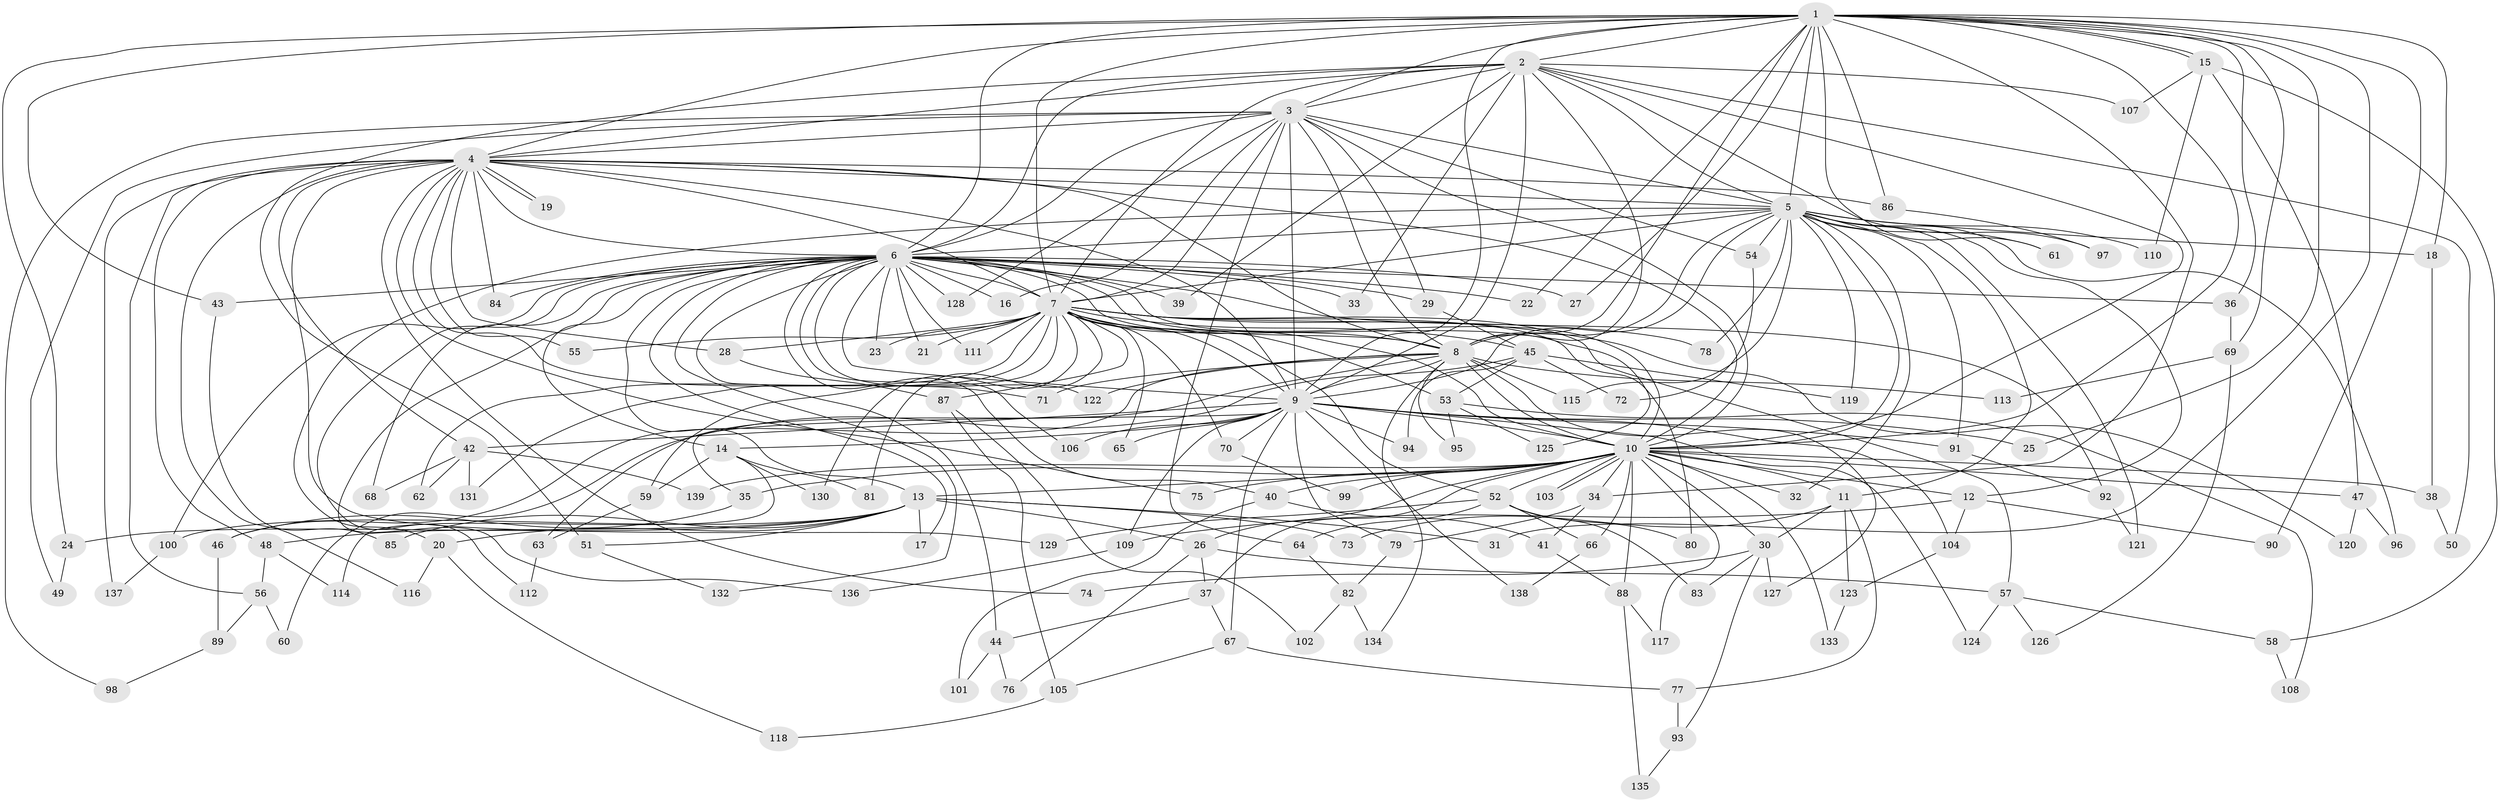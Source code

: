// Generated by graph-tools (version 1.1) at 2025/14/03/09/25 04:14:17]
// undirected, 139 vertices, 303 edges
graph export_dot {
graph [start="1"]
  node [color=gray90,style=filled];
  1;
  2;
  3;
  4;
  5;
  6;
  7;
  8;
  9;
  10;
  11;
  12;
  13;
  14;
  15;
  16;
  17;
  18;
  19;
  20;
  21;
  22;
  23;
  24;
  25;
  26;
  27;
  28;
  29;
  30;
  31;
  32;
  33;
  34;
  35;
  36;
  37;
  38;
  39;
  40;
  41;
  42;
  43;
  44;
  45;
  46;
  47;
  48;
  49;
  50;
  51;
  52;
  53;
  54;
  55;
  56;
  57;
  58;
  59;
  60;
  61;
  62;
  63;
  64;
  65;
  66;
  67;
  68;
  69;
  70;
  71;
  72;
  73;
  74;
  75;
  76;
  77;
  78;
  79;
  80;
  81;
  82;
  83;
  84;
  85;
  86;
  87;
  88;
  89;
  90;
  91;
  92;
  93;
  94;
  95;
  96;
  97;
  98;
  99;
  100;
  101;
  102;
  103;
  104;
  105;
  106;
  107;
  108;
  109;
  110;
  111;
  112;
  113;
  114;
  115;
  116;
  117;
  118;
  119;
  120;
  121;
  122;
  123;
  124;
  125;
  126;
  127;
  128;
  129;
  130;
  131;
  132;
  133;
  134;
  135;
  136;
  137;
  138;
  139;
  1 -- 2;
  1 -- 3;
  1 -- 4;
  1 -- 5;
  1 -- 6;
  1 -- 7;
  1 -- 8;
  1 -- 9;
  1 -- 10;
  1 -- 15;
  1 -- 15;
  1 -- 18;
  1 -- 22;
  1 -- 24;
  1 -- 25;
  1 -- 27;
  1 -- 31;
  1 -- 34;
  1 -- 36;
  1 -- 43;
  1 -- 61;
  1 -- 69;
  1 -- 86;
  1 -- 90;
  2 -- 3;
  2 -- 4;
  2 -- 5;
  2 -- 6;
  2 -- 7;
  2 -- 8;
  2 -- 9;
  2 -- 10;
  2 -- 33;
  2 -- 39;
  2 -- 50;
  2 -- 51;
  2 -- 97;
  2 -- 107;
  3 -- 4;
  3 -- 5;
  3 -- 6;
  3 -- 7;
  3 -- 8;
  3 -- 9;
  3 -- 10;
  3 -- 16;
  3 -- 29;
  3 -- 49;
  3 -- 54;
  3 -- 64;
  3 -- 98;
  3 -- 128;
  4 -- 5;
  4 -- 6;
  4 -- 7;
  4 -- 8;
  4 -- 9;
  4 -- 10;
  4 -- 19;
  4 -- 19;
  4 -- 28;
  4 -- 42;
  4 -- 48;
  4 -- 55;
  4 -- 56;
  4 -- 71;
  4 -- 74;
  4 -- 75;
  4 -- 84;
  4 -- 86;
  4 -- 116;
  4 -- 129;
  4 -- 137;
  5 -- 6;
  5 -- 7;
  5 -- 8;
  5 -- 9;
  5 -- 10;
  5 -- 11;
  5 -- 12;
  5 -- 18;
  5 -- 20;
  5 -- 32;
  5 -- 54;
  5 -- 61;
  5 -- 78;
  5 -- 91;
  5 -- 96;
  5 -- 110;
  5 -- 115;
  5 -- 119;
  5 -- 121;
  6 -- 7;
  6 -- 8;
  6 -- 9;
  6 -- 10;
  6 -- 13;
  6 -- 14;
  6 -- 16;
  6 -- 17;
  6 -- 21;
  6 -- 22;
  6 -- 23;
  6 -- 27;
  6 -- 29;
  6 -- 33;
  6 -- 36;
  6 -- 39;
  6 -- 40;
  6 -- 43;
  6 -- 44;
  6 -- 68;
  6 -- 84;
  6 -- 92;
  6 -- 100;
  6 -- 106;
  6 -- 111;
  6 -- 112;
  6 -- 122;
  6 -- 125;
  6 -- 128;
  6 -- 132;
  6 -- 136;
  7 -- 8;
  7 -- 9;
  7 -- 10;
  7 -- 21;
  7 -- 23;
  7 -- 28;
  7 -- 45;
  7 -- 52;
  7 -- 53;
  7 -- 55;
  7 -- 57;
  7 -- 59;
  7 -- 62;
  7 -- 65;
  7 -- 70;
  7 -- 78;
  7 -- 80;
  7 -- 81;
  7 -- 87;
  7 -- 111;
  7 -- 120;
  7 -- 130;
  7 -- 131;
  8 -- 9;
  8 -- 10;
  8 -- 46;
  8 -- 63;
  8 -- 71;
  8 -- 95;
  8 -- 113;
  8 -- 115;
  8 -- 122;
  8 -- 127;
  8 -- 134;
  9 -- 10;
  9 -- 14;
  9 -- 25;
  9 -- 35;
  9 -- 42;
  9 -- 65;
  9 -- 67;
  9 -- 70;
  9 -- 79;
  9 -- 91;
  9 -- 94;
  9 -- 104;
  9 -- 106;
  9 -- 109;
  9 -- 124;
  9 -- 138;
  10 -- 11;
  10 -- 12;
  10 -- 13;
  10 -- 26;
  10 -- 30;
  10 -- 32;
  10 -- 34;
  10 -- 35;
  10 -- 37;
  10 -- 38;
  10 -- 40;
  10 -- 47;
  10 -- 52;
  10 -- 66;
  10 -- 75;
  10 -- 88;
  10 -- 99;
  10 -- 103;
  10 -- 103;
  10 -- 117;
  10 -- 133;
  10 -- 139;
  11 -- 30;
  11 -- 73;
  11 -- 77;
  11 -- 123;
  12 -- 90;
  12 -- 104;
  12 -- 109;
  13 -- 17;
  13 -- 20;
  13 -- 24;
  13 -- 26;
  13 -- 31;
  13 -- 48;
  13 -- 51;
  13 -- 73;
  13 -- 85;
  13 -- 100;
  14 -- 59;
  14 -- 81;
  14 -- 114;
  14 -- 130;
  15 -- 47;
  15 -- 58;
  15 -- 107;
  15 -- 110;
  18 -- 38;
  20 -- 116;
  20 -- 118;
  24 -- 49;
  26 -- 37;
  26 -- 57;
  26 -- 76;
  28 -- 87;
  29 -- 45;
  30 -- 74;
  30 -- 83;
  30 -- 93;
  30 -- 127;
  34 -- 41;
  34 -- 79;
  35 -- 46;
  36 -- 69;
  37 -- 44;
  37 -- 67;
  38 -- 50;
  40 -- 41;
  40 -- 101;
  41 -- 88;
  42 -- 62;
  42 -- 68;
  42 -- 131;
  42 -- 139;
  43 -- 85;
  44 -- 76;
  44 -- 101;
  45 -- 53;
  45 -- 60;
  45 -- 72;
  45 -- 94;
  45 -- 119;
  46 -- 89;
  47 -- 96;
  47 -- 120;
  48 -- 56;
  48 -- 114;
  51 -- 132;
  52 -- 64;
  52 -- 66;
  52 -- 80;
  52 -- 83;
  52 -- 129;
  53 -- 95;
  53 -- 108;
  53 -- 125;
  54 -- 72;
  56 -- 60;
  56 -- 89;
  57 -- 58;
  57 -- 124;
  57 -- 126;
  58 -- 108;
  59 -- 63;
  63 -- 112;
  64 -- 82;
  66 -- 138;
  67 -- 77;
  67 -- 105;
  69 -- 113;
  69 -- 126;
  70 -- 99;
  77 -- 93;
  79 -- 82;
  82 -- 102;
  82 -- 134;
  86 -- 97;
  87 -- 102;
  87 -- 105;
  88 -- 117;
  88 -- 135;
  89 -- 98;
  91 -- 92;
  92 -- 121;
  93 -- 135;
  100 -- 137;
  104 -- 123;
  105 -- 118;
  109 -- 136;
  123 -- 133;
}
